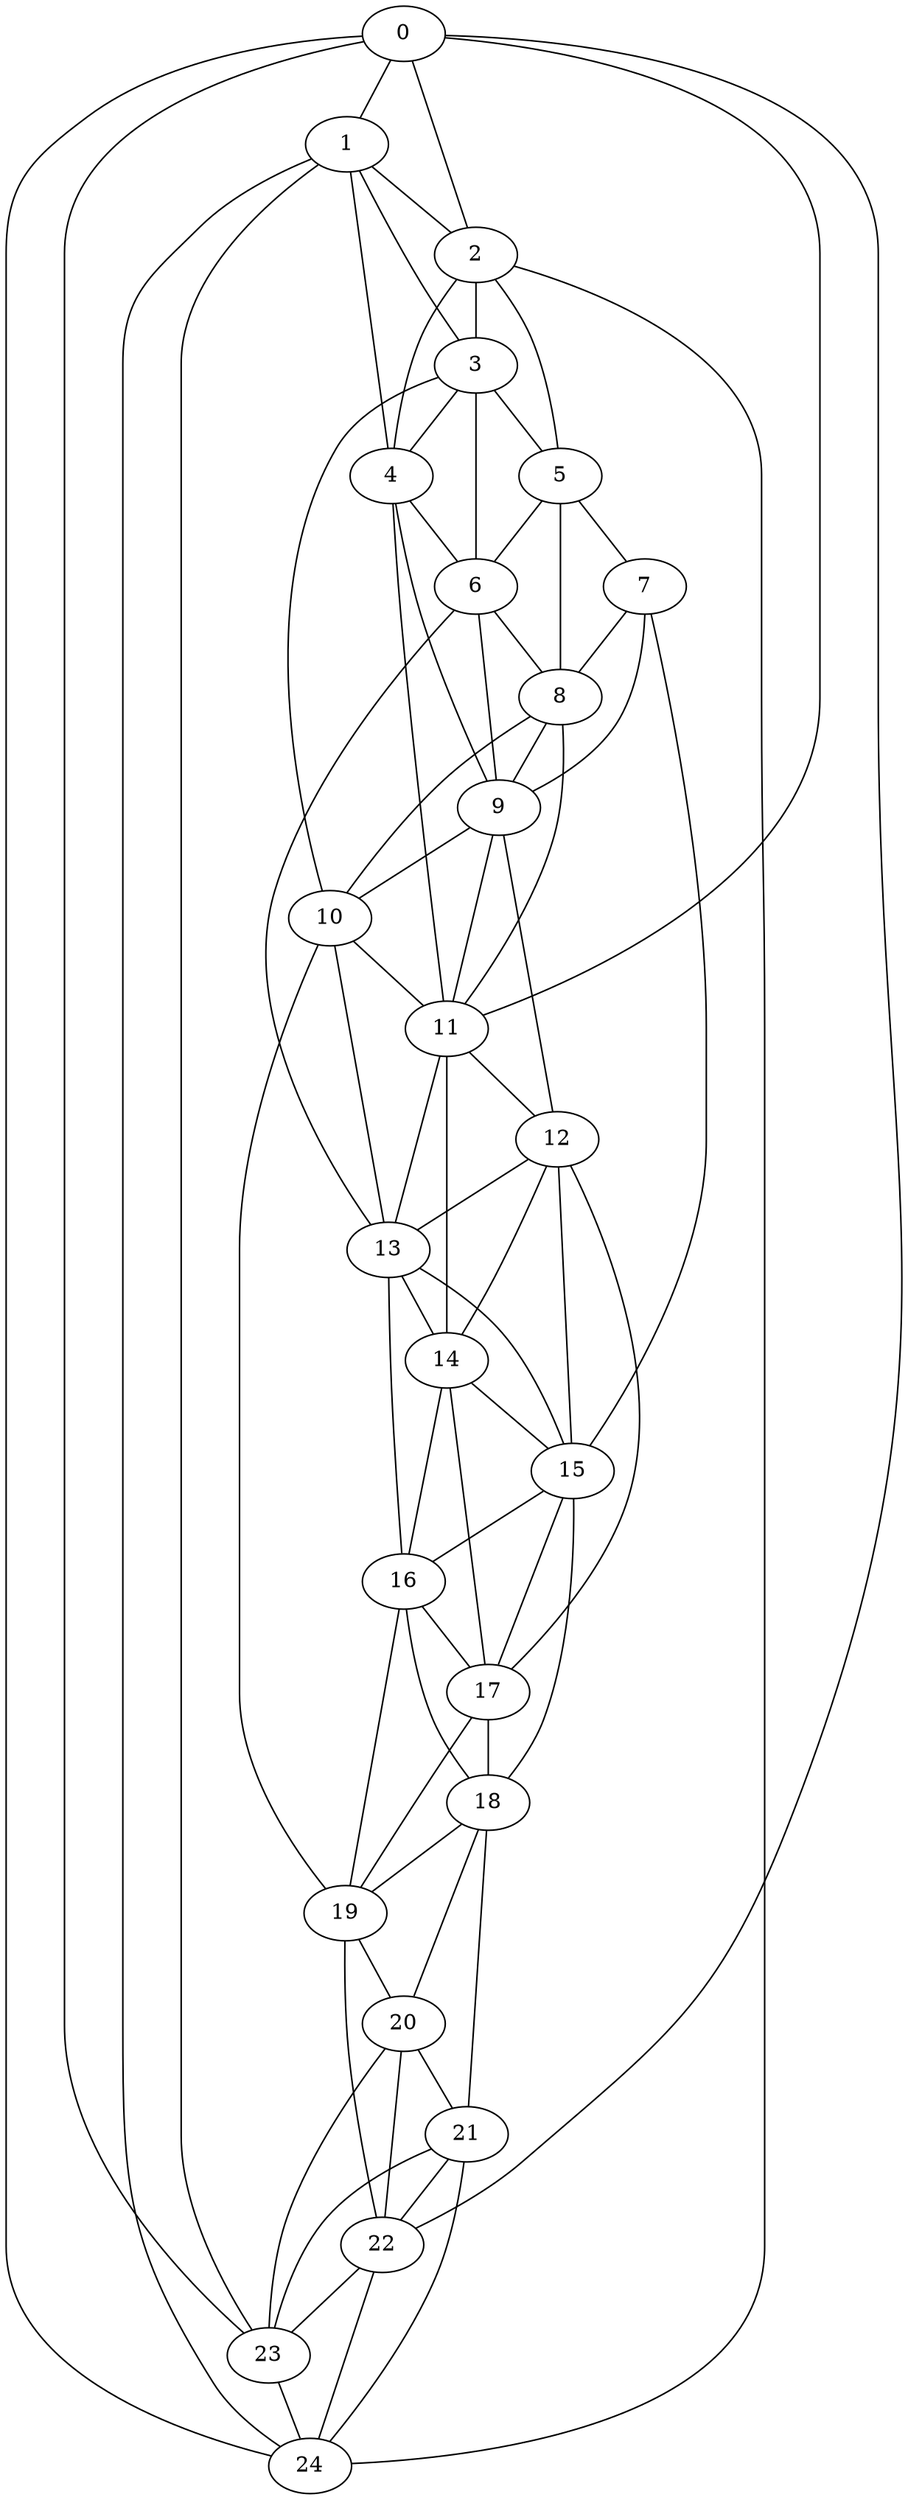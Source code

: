 strict graph "watts_strogatz_graph(25,6,0.1)" {
0;
1;
2;
3;
4;
5;
6;
7;
8;
9;
10;
11;
12;
13;
14;
15;
16;
17;
18;
19;
20;
21;
22;
23;
24;
0 -- 1  [is_available=True, prob="0.156993808245"];
0 -- 2  [is_available=True, prob="0.246115104442"];
0 -- 11  [is_available=True, prob="1.0"];
0 -- 22  [is_available=True, prob="1.0"];
0 -- 23  [is_available=True, prob="1.0"];
0 -- 24  [is_available=True, prob="1.0"];
1 -- 2  [is_available=True, prob="0.773615288085"];
1 -- 3  [is_available=True, prob="0.0391519140407"];
1 -- 4  [is_available=True, prob="0.205168129279"];
1 -- 23  [is_available=True, prob="0.0952086447364"];
1 -- 24  [is_available=True, prob="0.481416982329"];
2 -- 3  [is_available=True, prob="0.646817856759"];
2 -- 4  [is_available=True, prob="0.283702462055"];
2 -- 5  [is_available=True, prob="0.267555894087"];
2 -- 24  [is_available=True, prob="0.647983871337"];
3 -- 4  [is_available=True, prob="0.708264363164"];
3 -- 5  [is_available=True, prob="0.111872599286"];
3 -- 6  [is_available=True, prob="0.25123587858"];
3 -- 10  [is_available=True, prob="0.73531293884"];
4 -- 6  [is_available=True, prob="0.717712923728"];
4 -- 9  [is_available=True, prob="1.0"];
4 -- 11  [is_available=True, prob="0.72406091531"];
5 -- 6  [is_available=True, prob="1.0"];
5 -- 7  [is_available=True, prob="0.905802514422"];
5 -- 8  [is_available=True, prob="0.48736820665"];
6 -- 8  [is_available=True, prob="1.0"];
6 -- 9  [is_available=True, prob="0.492732554453"];
6 -- 13  [is_available=True, prob="0.666798386562"];
7 -- 8  [is_available=True, prob="0.926275181735"];
7 -- 9  [is_available=True, prob="0.711470832106"];
7 -- 15  [is_available=True, prob="0.484194358114"];
8 -- 9  [is_available=True, prob="0.858586895991"];
8 -- 10  [is_available=True, prob="0.0261083744752"];
8 -- 11  [is_available=True, prob="0.160149701145"];
9 -- 10  [is_available=True, prob="0.540544414762"];
9 -- 11  [is_available=True, prob="0.242878783549"];
9 -- 12  [is_available=True, prob="1.0"];
10 -- 11  [is_available=True, prob="0.1549953034"];
10 -- 13  [is_available=True, prob="0.166279779944"];
10 -- 19  [is_available=True, prob="0.858370732099"];
11 -- 12  [is_available=True, prob="0.148121538637"];
11 -- 13  [is_available=True, prob="0.124851485557"];
11 -- 14  [is_available=True, prob="0.502013894763"];
12 -- 13  [is_available=True, prob="0.516751112358"];
12 -- 14  [is_available=True, prob="1.0"];
12 -- 15  [is_available=True, prob="0.59221519446"];
12 -- 17  [is_available=True, prob="0.760428551905"];
13 -- 14  [is_available=True, prob="0.594099615434"];
13 -- 15  [is_available=True, prob="0.291910723674"];
13 -- 16  [is_available=True, prob="0.326009155948"];
14 -- 15  [is_available=True, prob="1.0"];
14 -- 16  [is_available=True, prob="0.898010530327"];
14 -- 17  [is_available=True, prob="1.0"];
15 -- 16  [is_available=True, prob="1.0"];
15 -- 17  [is_available=True, prob="0.813953371394"];
15 -- 18  [is_available=True, prob="0.360647250894"];
16 -- 17  [is_available=True, prob="0.975972789182"];
16 -- 18  [is_available=True, prob="0.953156330832"];
16 -- 19  [is_available=True, prob="0.612297918779"];
17 -- 18  [is_available=True, prob="1.0"];
17 -- 19  [is_available=True, prob="1.0"];
18 -- 19  [is_available=True, prob="0.756054521122"];
18 -- 20  [is_available=True, prob="1.0"];
18 -- 21  [is_available=True, prob="1.0"];
19 -- 20  [is_available=True, prob="1.0"];
19 -- 22  [is_available=True, prob="0.14284516342"];
20 -- 21  [is_available=True, prob="0.55023542837"];
20 -- 22  [is_available=True, prob="0.492100690011"];
20 -- 23  [is_available=True, prob="0.628372910316"];
21 -- 22  [is_available=True, prob="0.843345583619"];
21 -- 23  [is_available=True, prob="0.0891465809237"];
21 -- 24  [is_available=True, prob="0.678274566737"];
22 -- 23  [is_available=True, prob="0.385760245553"];
22 -- 24  [is_available=True, prob="0.341684470665"];
23 -- 24  [is_available=True, prob="0.0240585388825"];
}
